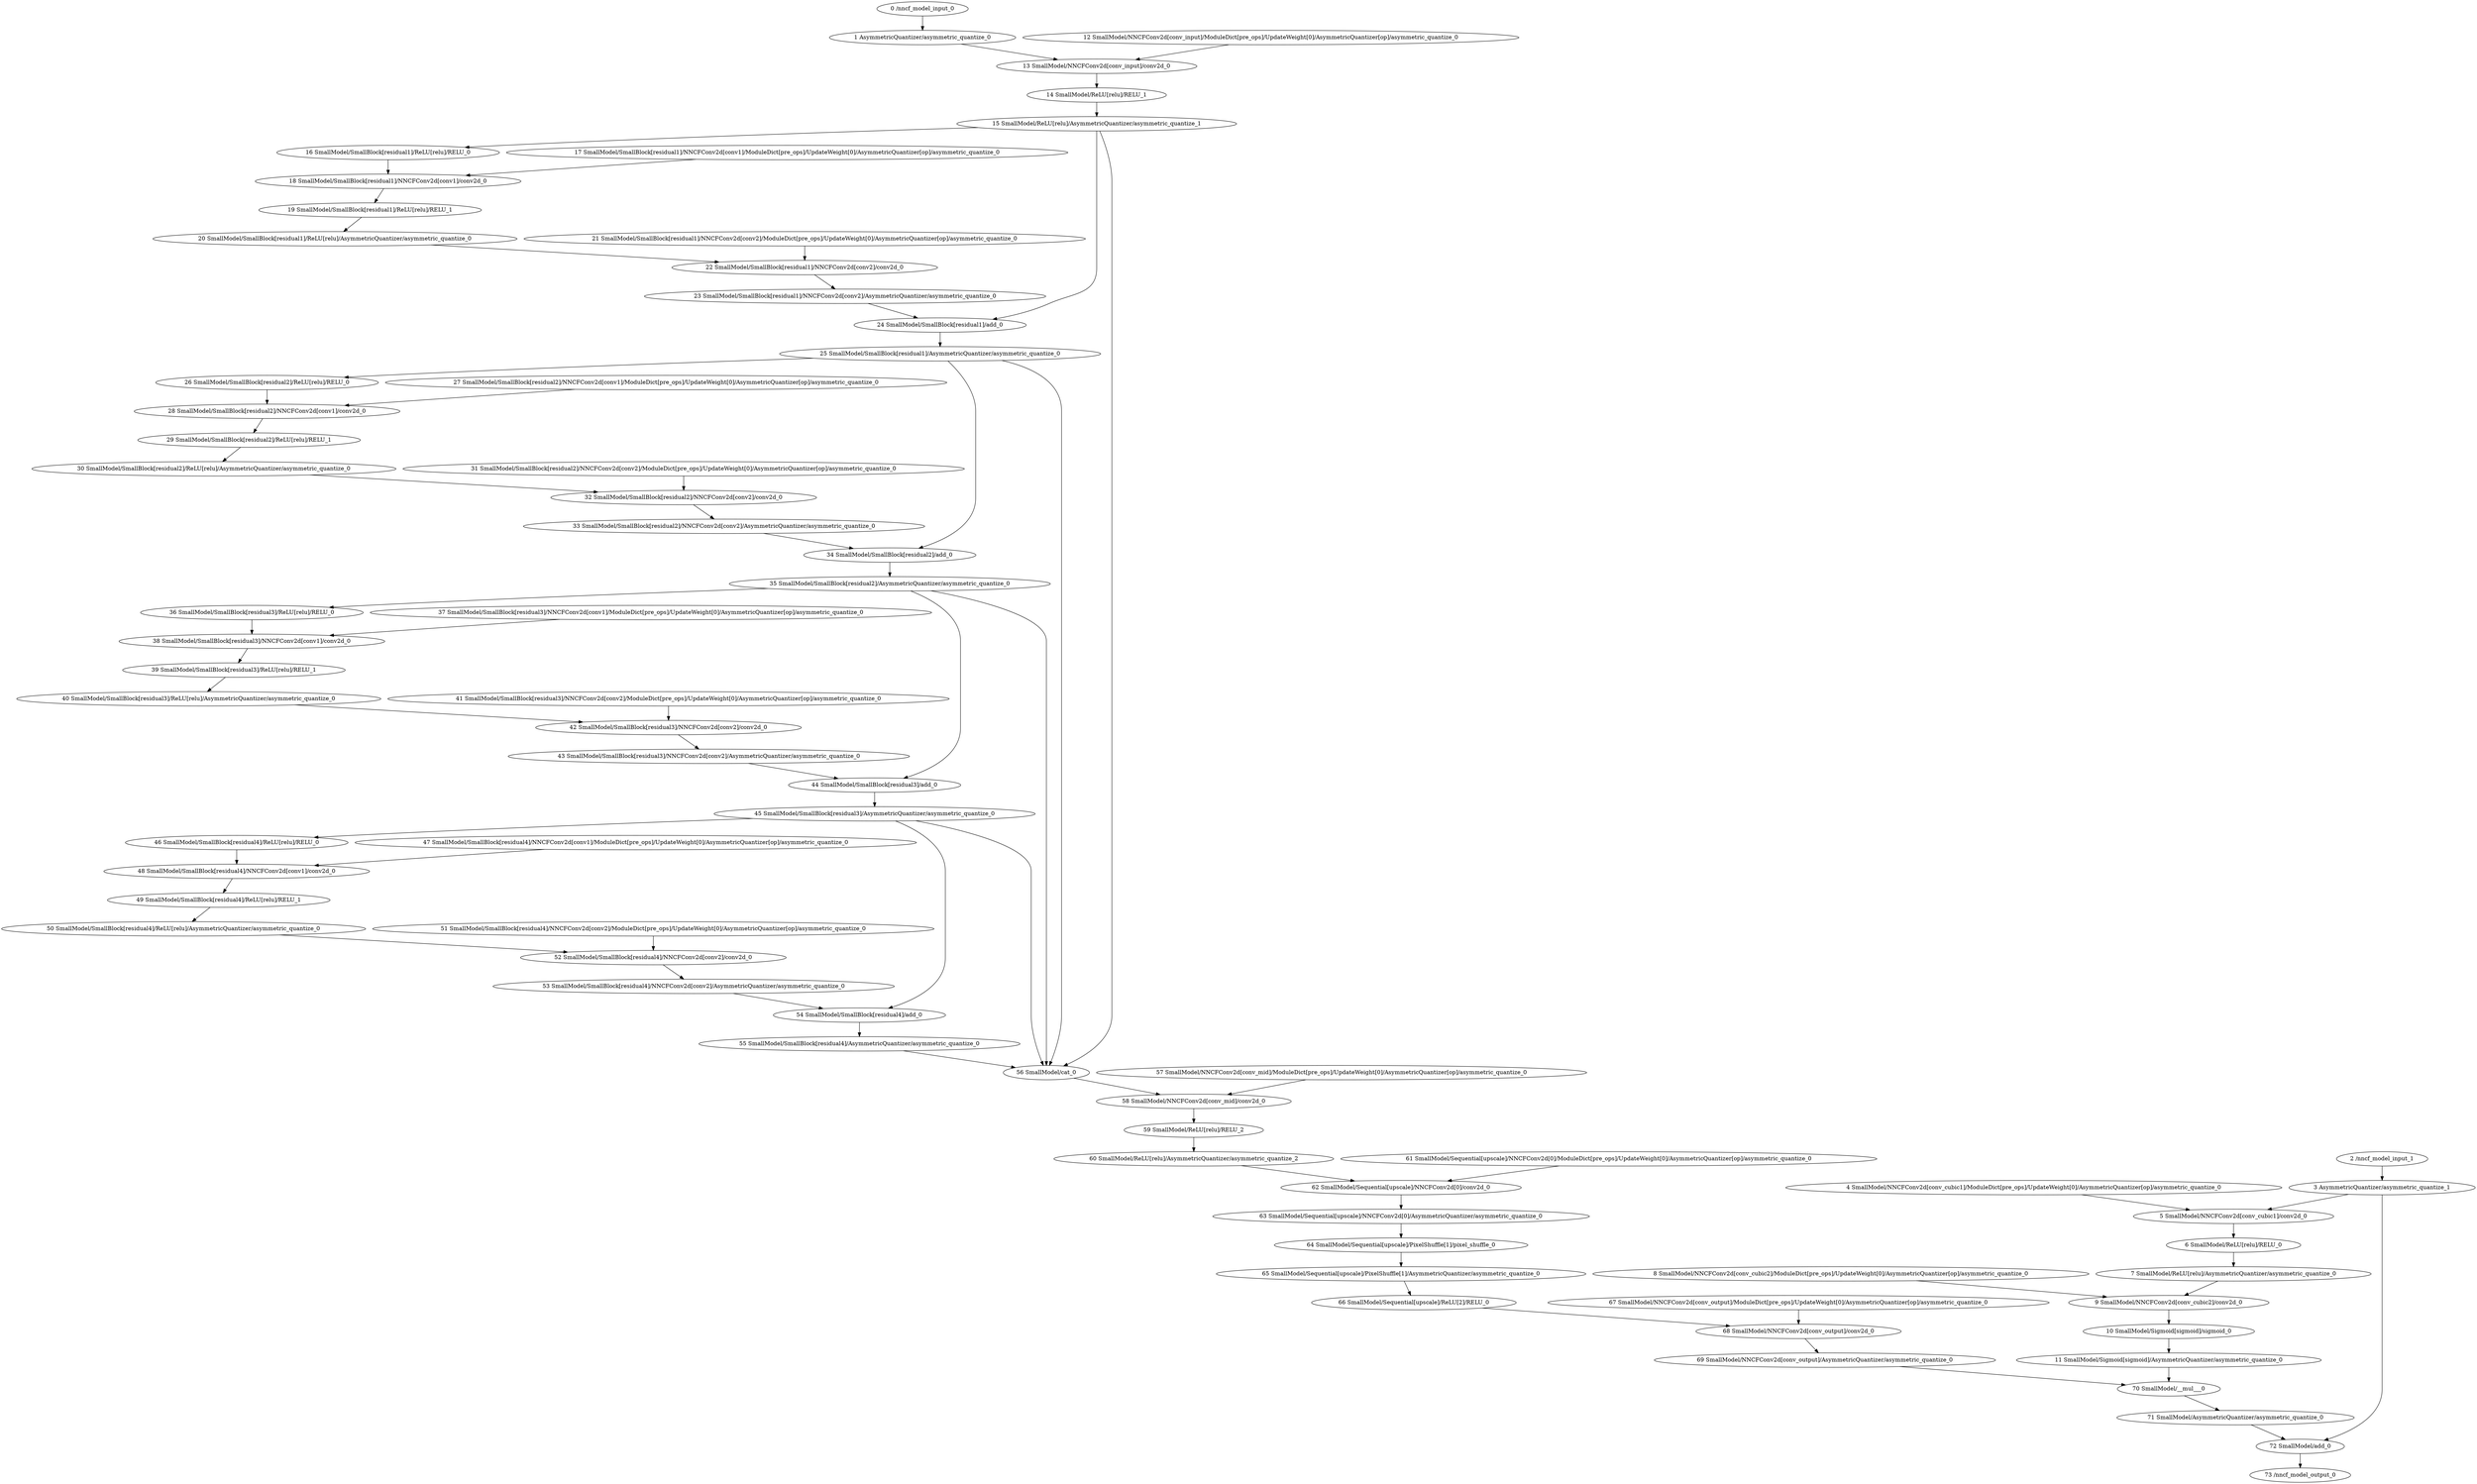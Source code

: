 strict digraph  {
"0 /nncf_model_input_0" [id=0, type=nncf_model_input];
"1 AsymmetricQuantizer/asymmetric_quantize_0" [id=1, type=asymmetric_quantize];
"2 /nncf_model_input_1" [id=2, type=nncf_model_input];
"3 AsymmetricQuantizer/asymmetric_quantize_1" [id=3, type=asymmetric_quantize];
"4 SmallModel/NNCFConv2d[conv_cubic1]/ModuleDict[pre_ops]/UpdateWeight[0]/AsymmetricQuantizer[op]/asymmetric_quantize_0" [id=4, type=asymmetric_quantize];
"5 SmallModel/NNCFConv2d[conv_cubic1]/conv2d_0" [id=5, type=conv2d];
"6 SmallModel/ReLU[relu]/RELU_0" [id=6, type=RELU];
"7 SmallModel/ReLU[relu]/AsymmetricQuantizer/asymmetric_quantize_0" [id=7, type=asymmetric_quantize];
"8 SmallModel/NNCFConv2d[conv_cubic2]/ModuleDict[pre_ops]/UpdateWeight[0]/AsymmetricQuantizer[op]/asymmetric_quantize_0" [id=8, type=asymmetric_quantize];
"9 SmallModel/NNCFConv2d[conv_cubic2]/conv2d_0" [id=9, type=conv2d];
"10 SmallModel/Sigmoid[sigmoid]/sigmoid_0" [id=10, type=sigmoid];
"11 SmallModel/Sigmoid[sigmoid]/AsymmetricQuantizer/asymmetric_quantize_0" [id=11, type=asymmetric_quantize];
"12 SmallModel/NNCFConv2d[conv_input]/ModuleDict[pre_ops]/UpdateWeight[0]/AsymmetricQuantizer[op]/asymmetric_quantize_0" [id=12, type=asymmetric_quantize];
"13 SmallModel/NNCFConv2d[conv_input]/conv2d_0" [id=13, type=conv2d];
"14 SmallModel/ReLU[relu]/RELU_1" [id=14, type=RELU];
"15 SmallModel/ReLU[relu]/AsymmetricQuantizer/asymmetric_quantize_1" [id=15, type=asymmetric_quantize];
"16 SmallModel/SmallBlock[residual1]/ReLU[relu]/RELU_0" [id=16, type=RELU];
"17 SmallModel/SmallBlock[residual1]/NNCFConv2d[conv1]/ModuleDict[pre_ops]/UpdateWeight[0]/AsymmetricQuantizer[op]/asymmetric_quantize_0" [id=17, type=asymmetric_quantize];
"18 SmallModel/SmallBlock[residual1]/NNCFConv2d[conv1]/conv2d_0" [id=18, type=conv2d];
"19 SmallModel/SmallBlock[residual1]/ReLU[relu]/RELU_1" [id=19, type=RELU];
"20 SmallModel/SmallBlock[residual1]/ReLU[relu]/AsymmetricQuantizer/asymmetric_quantize_0" [id=20, type=asymmetric_quantize];
"21 SmallModel/SmallBlock[residual1]/NNCFConv2d[conv2]/ModuleDict[pre_ops]/UpdateWeight[0]/AsymmetricQuantizer[op]/asymmetric_quantize_0" [id=21, type=asymmetric_quantize];
"22 SmallModel/SmallBlock[residual1]/NNCFConv2d[conv2]/conv2d_0" [id=22, type=conv2d];
"23 SmallModel/SmallBlock[residual1]/NNCFConv2d[conv2]/AsymmetricQuantizer/asymmetric_quantize_0" [id=23, type=asymmetric_quantize];
"24 SmallModel/SmallBlock[residual1]/add_0" [id=24, type=add];
"25 SmallModel/SmallBlock[residual1]/AsymmetricQuantizer/asymmetric_quantize_0" [id=25, type=asymmetric_quantize];
"26 SmallModel/SmallBlock[residual2]/ReLU[relu]/RELU_0" [id=26, type=RELU];
"27 SmallModel/SmallBlock[residual2]/NNCFConv2d[conv1]/ModuleDict[pre_ops]/UpdateWeight[0]/AsymmetricQuantizer[op]/asymmetric_quantize_0" [id=27, type=asymmetric_quantize];
"28 SmallModel/SmallBlock[residual2]/NNCFConv2d[conv1]/conv2d_0" [id=28, type=conv2d];
"29 SmallModel/SmallBlock[residual2]/ReLU[relu]/RELU_1" [id=29, type=RELU];
"30 SmallModel/SmallBlock[residual2]/ReLU[relu]/AsymmetricQuantizer/asymmetric_quantize_0" [id=30, type=asymmetric_quantize];
"31 SmallModel/SmallBlock[residual2]/NNCFConv2d[conv2]/ModuleDict[pre_ops]/UpdateWeight[0]/AsymmetricQuantizer[op]/asymmetric_quantize_0" [id=31, type=asymmetric_quantize];
"32 SmallModel/SmallBlock[residual2]/NNCFConv2d[conv2]/conv2d_0" [id=32, type=conv2d];
"33 SmallModel/SmallBlock[residual2]/NNCFConv2d[conv2]/AsymmetricQuantizer/asymmetric_quantize_0" [id=33, type=asymmetric_quantize];
"34 SmallModel/SmallBlock[residual2]/add_0" [id=34, type=add];
"35 SmallModel/SmallBlock[residual2]/AsymmetricQuantizer/asymmetric_quantize_0" [id=35, type=asymmetric_quantize];
"36 SmallModel/SmallBlock[residual3]/ReLU[relu]/RELU_0" [id=36, type=RELU];
"37 SmallModel/SmallBlock[residual3]/NNCFConv2d[conv1]/ModuleDict[pre_ops]/UpdateWeight[0]/AsymmetricQuantizer[op]/asymmetric_quantize_0" [id=37, type=asymmetric_quantize];
"38 SmallModel/SmallBlock[residual3]/NNCFConv2d[conv1]/conv2d_0" [id=38, type=conv2d];
"39 SmallModel/SmallBlock[residual3]/ReLU[relu]/RELU_1" [id=39, type=RELU];
"40 SmallModel/SmallBlock[residual3]/ReLU[relu]/AsymmetricQuantizer/asymmetric_quantize_0" [id=40, type=asymmetric_quantize];
"41 SmallModel/SmallBlock[residual3]/NNCFConv2d[conv2]/ModuleDict[pre_ops]/UpdateWeight[0]/AsymmetricQuantizer[op]/asymmetric_quantize_0" [id=41, type=asymmetric_quantize];
"42 SmallModel/SmallBlock[residual3]/NNCFConv2d[conv2]/conv2d_0" [id=42, type=conv2d];
"43 SmallModel/SmallBlock[residual3]/NNCFConv2d[conv2]/AsymmetricQuantizer/asymmetric_quantize_0" [id=43, type=asymmetric_quantize];
"44 SmallModel/SmallBlock[residual3]/add_0" [id=44, type=add];
"45 SmallModel/SmallBlock[residual3]/AsymmetricQuantizer/asymmetric_quantize_0" [id=45, type=asymmetric_quantize];
"46 SmallModel/SmallBlock[residual4]/ReLU[relu]/RELU_0" [id=46, type=RELU];
"47 SmallModel/SmallBlock[residual4]/NNCFConv2d[conv1]/ModuleDict[pre_ops]/UpdateWeight[0]/AsymmetricQuantizer[op]/asymmetric_quantize_0" [id=47, type=asymmetric_quantize];
"48 SmallModel/SmallBlock[residual4]/NNCFConv2d[conv1]/conv2d_0" [id=48, type=conv2d];
"49 SmallModel/SmallBlock[residual4]/ReLU[relu]/RELU_1" [id=49, type=RELU];
"50 SmallModel/SmallBlock[residual4]/ReLU[relu]/AsymmetricQuantizer/asymmetric_quantize_0" [id=50, type=asymmetric_quantize];
"51 SmallModel/SmallBlock[residual4]/NNCFConv2d[conv2]/ModuleDict[pre_ops]/UpdateWeight[0]/AsymmetricQuantizer[op]/asymmetric_quantize_0" [id=51, type=asymmetric_quantize];
"52 SmallModel/SmallBlock[residual4]/NNCFConv2d[conv2]/conv2d_0" [id=52, type=conv2d];
"53 SmallModel/SmallBlock[residual4]/NNCFConv2d[conv2]/AsymmetricQuantizer/asymmetric_quantize_0" [id=53, type=asymmetric_quantize];
"54 SmallModel/SmallBlock[residual4]/add_0" [id=54, type=add];
"55 SmallModel/SmallBlock[residual4]/AsymmetricQuantizer/asymmetric_quantize_0" [id=55, type=asymmetric_quantize];
"56 SmallModel/cat_0" [id=56, type=cat];
"57 SmallModel/NNCFConv2d[conv_mid]/ModuleDict[pre_ops]/UpdateWeight[0]/AsymmetricQuantizer[op]/asymmetric_quantize_0" [id=57, type=asymmetric_quantize];
"58 SmallModel/NNCFConv2d[conv_mid]/conv2d_0" [id=58, type=conv2d];
"59 SmallModel/ReLU[relu]/RELU_2" [id=59, type=RELU];
"60 SmallModel/ReLU[relu]/AsymmetricQuantizer/asymmetric_quantize_2" [id=60, type=asymmetric_quantize];
"61 SmallModel/Sequential[upscale]/NNCFConv2d[0]/ModuleDict[pre_ops]/UpdateWeight[0]/AsymmetricQuantizer[op]/asymmetric_quantize_0" [id=61, type=asymmetric_quantize];
"62 SmallModel/Sequential[upscale]/NNCFConv2d[0]/conv2d_0" [id=62, type=conv2d];
"63 SmallModel/Sequential[upscale]/NNCFConv2d[0]/AsymmetricQuantizer/asymmetric_quantize_0" [id=63, type=asymmetric_quantize];
"64 SmallModel/Sequential[upscale]/PixelShuffle[1]/pixel_shuffle_0" [id=64, type=pixel_shuffle];
"65 SmallModel/Sequential[upscale]/PixelShuffle[1]/AsymmetricQuantizer/asymmetric_quantize_0" [id=65, type=asymmetric_quantize];
"66 SmallModel/Sequential[upscale]/ReLU[2]/RELU_0" [id=66, type=RELU];
"67 SmallModel/NNCFConv2d[conv_output]/ModuleDict[pre_ops]/UpdateWeight[0]/AsymmetricQuantizer[op]/asymmetric_quantize_0" [id=67, type=asymmetric_quantize];
"68 SmallModel/NNCFConv2d[conv_output]/conv2d_0" [id=68, type=conv2d];
"69 SmallModel/NNCFConv2d[conv_output]/AsymmetricQuantizer/asymmetric_quantize_0" [id=69, type=asymmetric_quantize];
"70 SmallModel/__mul___0" [id=70, type=__mul__];
"71 SmallModel/AsymmetricQuantizer/asymmetric_quantize_0" [id=71, type=asymmetric_quantize];
"72 SmallModel/add_0" [id=72, type=add];
"73 /nncf_model_output_0" [id=73, type=nncf_model_output];
"0 /nncf_model_input_0" -> "1 AsymmetricQuantizer/asymmetric_quantize_0";
"2 /nncf_model_input_1" -> "3 AsymmetricQuantizer/asymmetric_quantize_1";
"3 AsymmetricQuantizer/asymmetric_quantize_1" -> "5 SmallModel/NNCFConv2d[conv_cubic1]/conv2d_0";
"4 SmallModel/NNCFConv2d[conv_cubic1]/ModuleDict[pre_ops]/UpdateWeight[0]/AsymmetricQuantizer[op]/asymmetric_quantize_0" -> "5 SmallModel/NNCFConv2d[conv_cubic1]/conv2d_0";
"5 SmallModel/NNCFConv2d[conv_cubic1]/conv2d_0" -> "6 SmallModel/ReLU[relu]/RELU_0";
"6 SmallModel/ReLU[relu]/RELU_0" -> "7 SmallModel/ReLU[relu]/AsymmetricQuantizer/asymmetric_quantize_0";
"7 SmallModel/ReLU[relu]/AsymmetricQuantizer/asymmetric_quantize_0" -> "9 SmallModel/NNCFConv2d[conv_cubic2]/conv2d_0";
"8 SmallModel/NNCFConv2d[conv_cubic2]/ModuleDict[pre_ops]/UpdateWeight[0]/AsymmetricQuantizer[op]/asymmetric_quantize_0" -> "9 SmallModel/NNCFConv2d[conv_cubic2]/conv2d_0";
"1 AsymmetricQuantizer/asymmetric_quantize_0" -> "13 SmallModel/NNCFConv2d[conv_input]/conv2d_0";
"3 AsymmetricQuantizer/asymmetric_quantize_1" -> "72 SmallModel/add_0";
"9 SmallModel/NNCFConv2d[conv_cubic2]/conv2d_0" -> "10 SmallModel/Sigmoid[sigmoid]/sigmoid_0";
"10 SmallModel/Sigmoid[sigmoid]/sigmoid_0" -> "11 SmallModel/Sigmoid[sigmoid]/AsymmetricQuantizer/asymmetric_quantize_0";
"11 SmallModel/Sigmoid[sigmoid]/AsymmetricQuantizer/asymmetric_quantize_0" -> "70 SmallModel/__mul___0";
"12 SmallModel/NNCFConv2d[conv_input]/ModuleDict[pre_ops]/UpdateWeight[0]/AsymmetricQuantizer[op]/asymmetric_quantize_0" -> "13 SmallModel/NNCFConv2d[conv_input]/conv2d_0";
"13 SmallModel/NNCFConv2d[conv_input]/conv2d_0" -> "14 SmallModel/ReLU[relu]/RELU_1";
"14 SmallModel/ReLU[relu]/RELU_1" -> "15 SmallModel/ReLU[relu]/AsymmetricQuantizer/asymmetric_quantize_1";
"15 SmallModel/ReLU[relu]/AsymmetricQuantizer/asymmetric_quantize_1" -> "16 SmallModel/SmallBlock[residual1]/ReLU[relu]/RELU_0";
"15 SmallModel/ReLU[relu]/AsymmetricQuantizer/asymmetric_quantize_1" -> "24 SmallModel/SmallBlock[residual1]/add_0";
"15 SmallModel/ReLU[relu]/AsymmetricQuantizer/asymmetric_quantize_1" -> "56 SmallModel/cat_0";
"16 SmallModel/SmallBlock[residual1]/ReLU[relu]/RELU_0" -> "18 SmallModel/SmallBlock[residual1]/NNCFConv2d[conv1]/conv2d_0";
"17 SmallModel/SmallBlock[residual1]/NNCFConv2d[conv1]/ModuleDict[pre_ops]/UpdateWeight[0]/AsymmetricQuantizer[op]/asymmetric_quantize_0" -> "18 SmallModel/SmallBlock[residual1]/NNCFConv2d[conv1]/conv2d_0";
"18 SmallModel/SmallBlock[residual1]/NNCFConv2d[conv1]/conv2d_0" -> "19 SmallModel/SmallBlock[residual1]/ReLU[relu]/RELU_1";
"19 SmallModel/SmallBlock[residual1]/ReLU[relu]/RELU_1" -> "20 SmallModel/SmallBlock[residual1]/ReLU[relu]/AsymmetricQuantizer/asymmetric_quantize_0";
"20 SmallModel/SmallBlock[residual1]/ReLU[relu]/AsymmetricQuantizer/asymmetric_quantize_0" -> "22 SmallModel/SmallBlock[residual1]/NNCFConv2d[conv2]/conv2d_0";
"21 SmallModel/SmallBlock[residual1]/NNCFConv2d[conv2]/ModuleDict[pre_ops]/UpdateWeight[0]/AsymmetricQuantizer[op]/asymmetric_quantize_0" -> "22 SmallModel/SmallBlock[residual1]/NNCFConv2d[conv2]/conv2d_0";
"22 SmallModel/SmallBlock[residual1]/NNCFConv2d[conv2]/conv2d_0" -> "23 SmallModel/SmallBlock[residual1]/NNCFConv2d[conv2]/AsymmetricQuantizer/asymmetric_quantize_0";
"23 SmallModel/SmallBlock[residual1]/NNCFConv2d[conv2]/AsymmetricQuantizer/asymmetric_quantize_0" -> "24 SmallModel/SmallBlock[residual1]/add_0";
"24 SmallModel/SmallBlock[residual1]/add_0" -> "25 SmallModel/SmallBlock[residual1]/AsymmetricQuantizer/asymmetric_quantize_0";
"25 SmallModel/SmallBlock[residual1]/AsymmetricQuantizer/asymmetric_quantize_0" -> "26 SmallModel/SmallBlock[residual2]/ReLU[relu]/RELU_0";
"25 SmallModel/SmallBlock[residual1]/AsymmetricQuantizer/asymmetric_quantize_0" -> "34 SmallModel/SmallBlock[residual2]/add_0";
"25 SmallModel/SmallBlock[residual1]/AsymmetricQuantizer/asymmetric_quantize_0" -> "56 SmallModel/cat_0";
"26 SmallModel/SmallBlock[residual2]/ReLU[relu]/RELU_0" -> "28 SmallModel/SmallBlock[residual2]/NNCFConv2d[conv1]/conv2d_0";
"27 SmallModel/SmallBlock[residual2]/NNCFConv2d[conv1]/ModuleDict[pre_ops]/UpdateWeight[0]/AsymmetricQuantizer[op]/asymmetric_quantize_0" -> "28 SmallModel/SmallBlock[residual2]/NNCFConv2d[conv1]/conv2d_0";
"28 SmallModel/SmallBlock[residual2]/NNCFConv2d[conv1]/conv2d_0" -> "29 SmallModel/SmallBlock[residual2]/ReLU[relu]/RELU_1";
"29 SmallModel/SmallBlock[residual2]/ReLU[relu]/RELU_1" -> "30 SmallModel/SmallBlock[residual2]/ReLU[relu]/AsymmetricQuantizer/asymmetric_quantize_0";
"30 SmallModel/SmallBlock[residual2]/ReLU[relu]/AsymmetricQuantizer/asymmetric_quantize_0" -> "32 SmallModel/SmallBlock[residual2]/NNCFConv2d[conv2]/conv2d_0";
"31 SmallModel/SmallBlock[residual2]/NNCFConv2d[conv2]/ModuleDict[pre_ops]/UpdateWeight[0]/AsymmetricQuantizer[op]/asymmetric_quantize_0" -> "32 SmallModel/SmallBlock[residual2]/NNCFConv2d[conv2]/conv2d_0";
"32 SmallModel/SmallBlock[residual2]/NNCFConv2d[conv2]/conv2d_0" -> "33 SmallModel/SmallBlock[residual2]/NNCFConv2d[conv2]/AsymmetricQuantizer/asymmetric_quantize_0";
"33 SmallModel/SmallBlock[residual2]/NNCFConv2d[conv2]/AsymmetricQuantizer/asymmetric_quantize_0" -> "34 SmallModel/SmallBlock[residual2]/add_0";
"34 SmallModel/SmallBlock[residual2]/add_0" -> "35 SmallModel/SmallBlock[residual2]/AsymmetricQuantizer/asymmetric_quantize_0";
"35 SmallModel/SmallBlock[residual2]/AsymmetricQuantizer/asymmetric_quantize_0" -> "36 SmallModel/SmallBlock[residual3]/ReLU[relu]/RELU_0";
"35 SmallModel/SmallBlock[residual2]/AsymmetricQuantizer/asymmetric_quantize_0" -> "44 SmallModel/SmallBlock[residual3]/add_0";
"35 SmallModel/SmallBlock[residual2]/AsymmetricQuantizer/asymmetric_quantize_0" -> "56 SmallModel/cat_0";
"36 SmallModel/SmallBlock[residual3]/ReLU[relu]/RELU_0" -> "38 SmallModel/SmallBlock[residual3]/NNCFConv2d[conv1]/conv2d_0";
"37 SmallModel/SmallBlock[residual3]/NNCFConv2d[conv1]/ModuleDict[pre_ops]/UpdateWeight[0]/AsymmetricQuantizer[op]/asymmetric_quantize_0" -> "38 SmallModel/SmallBlock[residual3]/NNCFConv2d[conv1]/conv2d_0";
"38 SmallModel/SmallBlock[residual3]/NNCFConv2d[conv1]/conv2d_0" -> "39 SmallModel/SmallBlock[residual3]/ReLU[relu]/RELU_1";
"39 SmallModel/SmallBlock[residual3]/ReLU[relu]/RELU_1" -> "40 SmallModel/SmallBlock[residual3]/ReLU[relu]/AsymmetricQuantizer/asymmetric_quantize_0";
"40 SmallModel/SmallBlock[residual3]/ReLU[relu]/AsymmetricQuantizer/asymmetric_quantize_0" -> "42 SmallModel/SmallBlock[residual3]/NNCFConv2d[conv2]/conv2d_0";
"41 SmallModel/SmallBlock[residual3]/NNCFConv2d[conv2]/ModuleDict[pre_ops]/UpdateWeight[0]/AsymmetricQuantizer[op]/asymmetric_quantize_0" -> "42 SmallModel/SmallBlock[residual3]/NNCFConv2d[conv2]/conv2d_0";
"42 SmallModel/SmallBlock[residual3]/NNCFConv2d[conv2]/conv2d_0" -> "43 SmallModel/SmallBlock[residual3]/NNCFConv2d[conv2]/AsymmetricQuantizer/asymmetric_quantize_0";
"43 SmallModel/SmallBlock[residual3]/NNCFConv2d[conv2]/AsymmetricQuantizer/asymmetric_quantize_0" -> "44 SmallModel/SmallBlock[residual3]/add_0";
"44 SmallModel/SmallBlock[residual3]/add_0" -> "45 SmallModel/SmallBlock[residual3]/AsymmetricQuantizer/asymmetric_quantize_0";
"45 SmallModel/SmallBlock[residual3]/AsymmetricQuantizer/asymmetric_quantize_0" -> "46 SmallModel/SmallBlock[residual4]/ReLU[relu]/RELU_0";
"45 SmallModel/SmallBlock[residual3]/AsymmetricQuantizer/asymmetric_quantize_0" -> "54 SmallModel/SmallBlock[residual4]/add_0";
"45 SmallModel/SmallBlock[residual3]/AsymmetricQuantizer/asymmetric_quantize_0" -> "56 SmallModel/cat_0";
"46 SmallModel/SmallBlock[residual4]/ReLU[relu]/RELU_0" -> "48 SmallModel/SmallBlock[residual4]/NNCFConv2d[conv1]/conv2d_0";
"47 SmallModel/SmallBlock[residual4]/NNCFConv2d[conv1]/ModuleDict[pre_ops]/UpdateWeight[0]/AsymmetricQuantizer[op]/asymmetric_quantize_0" -> "48 SmallModel/SmallBlock[residual4]/NNCFConv2d[conv1]/conv2d_0";
"48 SmallModel/SmallBlock[residual4]/NNCFConv2d[conv1]/conv2d_0" -> "49 SmallModel/SmallBlock[residual4]/ReLU[relu]/RELU_1";
"49 SmallModel/SmallBlock[residual4]/ReLU[relu]/RELU_1" -> "50 SmallModel/SmallBlock[residual4]/ReLU[relu]/AsymmetricQuantizer/asymmetric_quantize_0";
"50 SmallModel/SmallBlock[residual4]/ReLU[relu]/AsymmetricQuantizer/asymmetric_quantize_0" -> "52 SmallModel/SmallBlock[residual4]/NNCFConv2d[conv2]/conv2d_0";
"51 SmallModel/SmallBlock[residual4]/NNCFConv2d[conv2]/ModuleDict[pre_ops]/UpdateWeight[0]/AsymmetricQuantizer[op]/asymmetric_quantize_0" -> "52 SmallModel/SmallBlock[residual4]/NNCFConv2d[conv2]/conv2d_0";
"52 SmallModel/SmallBlock[residual4]/NNCFConv2d[conv2]/conv2d_0" -> "53 SmallModel/SmallBlock[residual4]/NNCFConv2d[conv2]/AsymmetricQuantizer/asymmetric_quantize_0";
"53 SmallModel/SmallBlock[residual4]/NNCFConv2d[conv2]/AsymmetricQuantizer/asymmetric_quantize_0" -> "54 SmallModel/SmallBlock[residual4]/add_0";
"54 SmallModel/SmallBlock[residual4]/add_0" -> "55 SmallModel/SmallBlock[residual4]/AsymmetricQuantizer/asymmetric_quantize_0";
"55 SmallModel/SmallBlock[residual4]/AsymmetricQuantizer/asymmetric_quantize_0" -> "56 SmallModel/cat_0";
"56 SmallModel/cat_0" -> "58 SmallModel/NNCFConv2d[conv_mid]/conv2d_0";
"57 SmallModel/NNCFConv2d[conv_mid]/ModuleDict[pre_ops]/UpdateWeight[0]/AsymmetricQuantizer[op]/asymmetric_quantize_0" -> "58 SmallModel/NNCFConv2d[conv_mid]/conv2d_0";
"58 SmallModel/NNCFConv2d[conv_mid]/conv2d_0" -> "59 SmallModel/ReLU[relu]/RELU_2";
"59 SmallModel/ReLU[relu]/RELU_2" -> "60 SmallModel/ReLU[relu]/AsymmetricQuantizer/asymmetric_quantize_2";
"60 SmallModel/ReLU[relu]/AsymmetricQuantizer/asymmetric_quantize_2" -> "62 SmallModel/Sequential[upscale]/NNCFConv2d[0]/conv2d_0";
"61 SmallModel/Sequential[upscale]/NNCFConv2d[0]/ModuleDict[pre_ops]/UpdateWeight[0]/AsymmetricQuantizer[op]/asymmetric_quantize_0" -> "62 SmallModel/Sequential[upscale]/NNCFConv2d[0]/conv2d_0";
"62 SmallModel/Sequential[upscale]/NNCFConv2d[0]/conv2d_0" -> "63 SmallModel/Sequential[upscale]/NNCFConv2d[0]/AsymmetricQuantizer/asymmetric_quantize_0";
"63 SmallModel/Sequential[upscale]/NNCFConv2d[0]/AsymmetricQuantizer/asymmetric_quantize_0" -> "64 SmallModel/Sequential[upscale]/PixelShuffle[1]/pixel_shuffle_0";
"64 SmallModel/Sequential[upscale]/PixelShuffle[1]/pixel_shuffle_0" -> "65 SmallModel/Sequential[upscale]/PixelShuffle[1]/AsymmetricQuantizer/asymmetric_quantize_0";
"65 SmallModel/Sequential[upscale]/PixelShuffle[1]/AsymmetricQuantizer/asymmetric_quantize_0" -> "66 SmallModel/Sequential[upscale]/ReLU[2]/RELU_0";
"66 SmallModel/Sequential[upscale]/ReLU[2]/RELU_0" -> "68 SmallModel/NNCFConv2d[conv_output]/conv2d_0";
"67 SmallModel/NNCFConv2d[conv_output]/ModuleDict[pre_ops]/UpdateWeight[0]/AsymmetricQuantizer[op]/asymmetric_quantize_0" -> "68 SmallModel/NNCFConv2d[conv_output]/conv2d_0";
"68 SmallModel/NNCFConv2d[conv_output]/conv2d_0" -> "69 SmallModel/NNCFConv2d[conv_output]/AsymmetricQuantizer/asymmetric_quantize_0";
"69 SmallModel/NNCFConv2d[conv_output]/AsymmetricQuantizer/asymmetric_quantize_0" -> "70 SmallModel/__mul___0";
"70 SmallModel/__mul___0" -> "71 SmallModel/AsymmetricQuantizer/asymmetric_quantize_0";
"71 SmallModel/AsymmetricQuantizer/asymmetric_quantize_0" -> "72 SmallModel/add_0";
"72 SmallModel/add_0" -> "73 /nncf_model_output_0";
}
